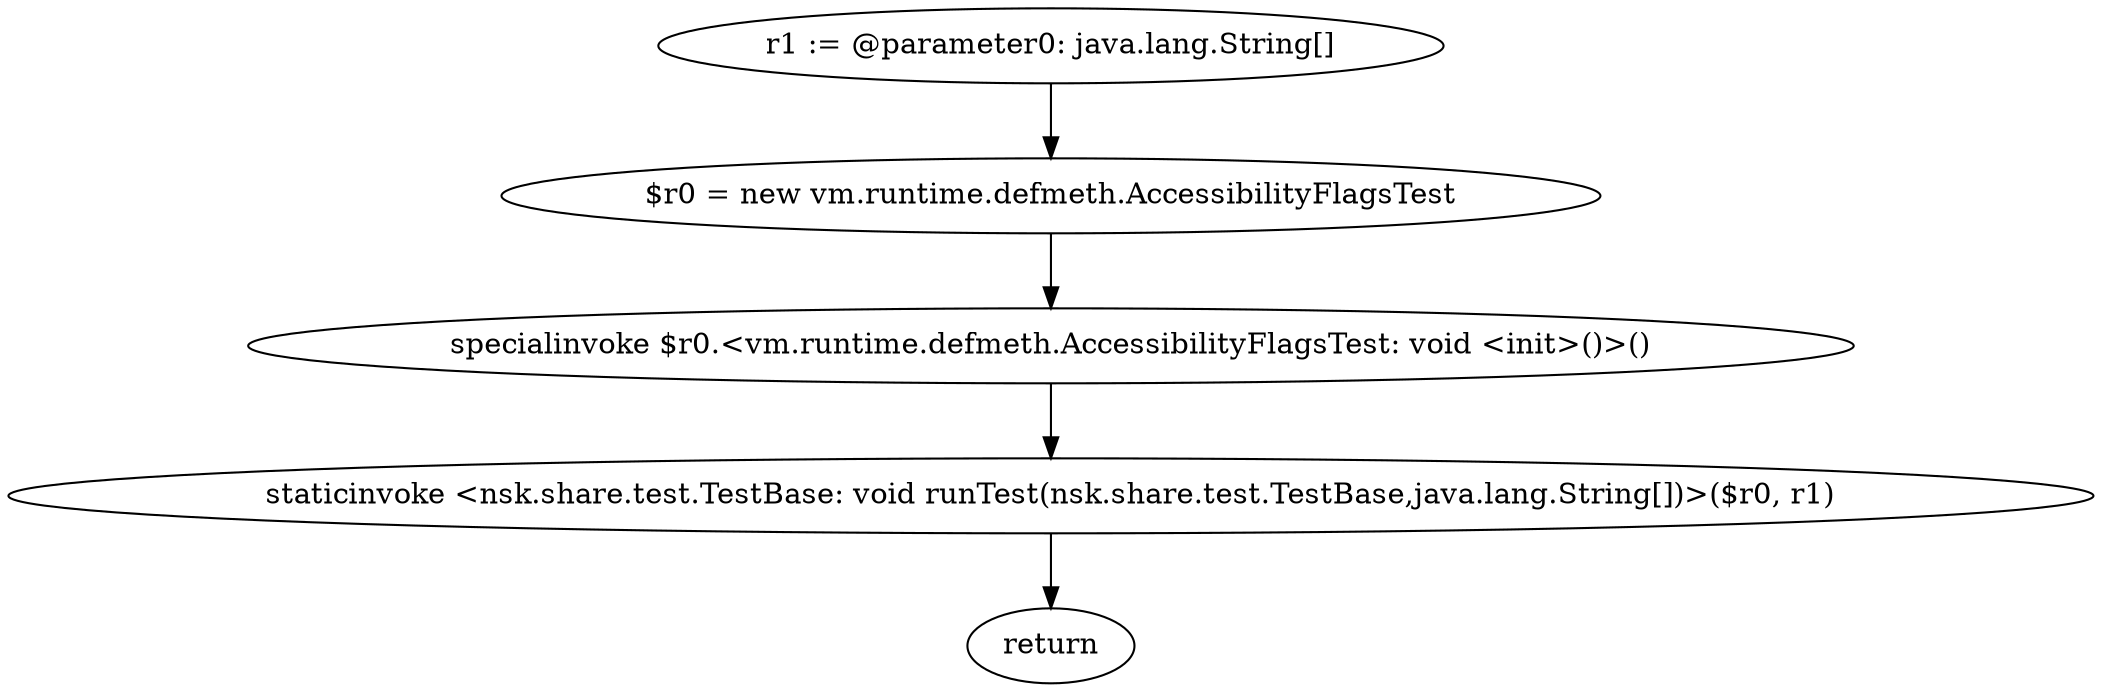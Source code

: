 digraph "unitGraph" {
    "r1 := @parameter0: java.lang.String[]"
    "$r0 = new vm.runtime.defmeth.AccessibilityFlagsTest"
    "specialinvoke $r0.<vm.runtime.defmeth.AccessibilityFlagsTest: void <init>()>()"
    "staticinvoke <nsk.share.test.TestBase: void runTest(nsk.share.test.TestBase,java.lang.String[])>($r0, r1)"
    "return"
    "r1 := @parameter0: java.lang.String[]"->"$r0 = new vm.runtime.defmeth.AccessibilityFlagsTest";
    "$r0 = new vm.runtime.defmeth.AccessibilityFlagsTest"->"specialinvoke $r0.<vm.runtime.defmeth.AccessibilityFlagsTest: void <init>()>()";
    "specialinvoke $r0.<vm.runtime.defmeth.AccessibilityFlagsTest: void <init>()>()"->"staticinvoke <nsk.share.test.TestBase: void runTest(nsk.share.test.TestBase,java.lang.String[])>($r0, r1)";
    "staticinvoke <nsk.share.test.TestBase: void runTest(nsk.share.test.TestBase,java.lang.String[])>($r0, r1)"->"return";
}
